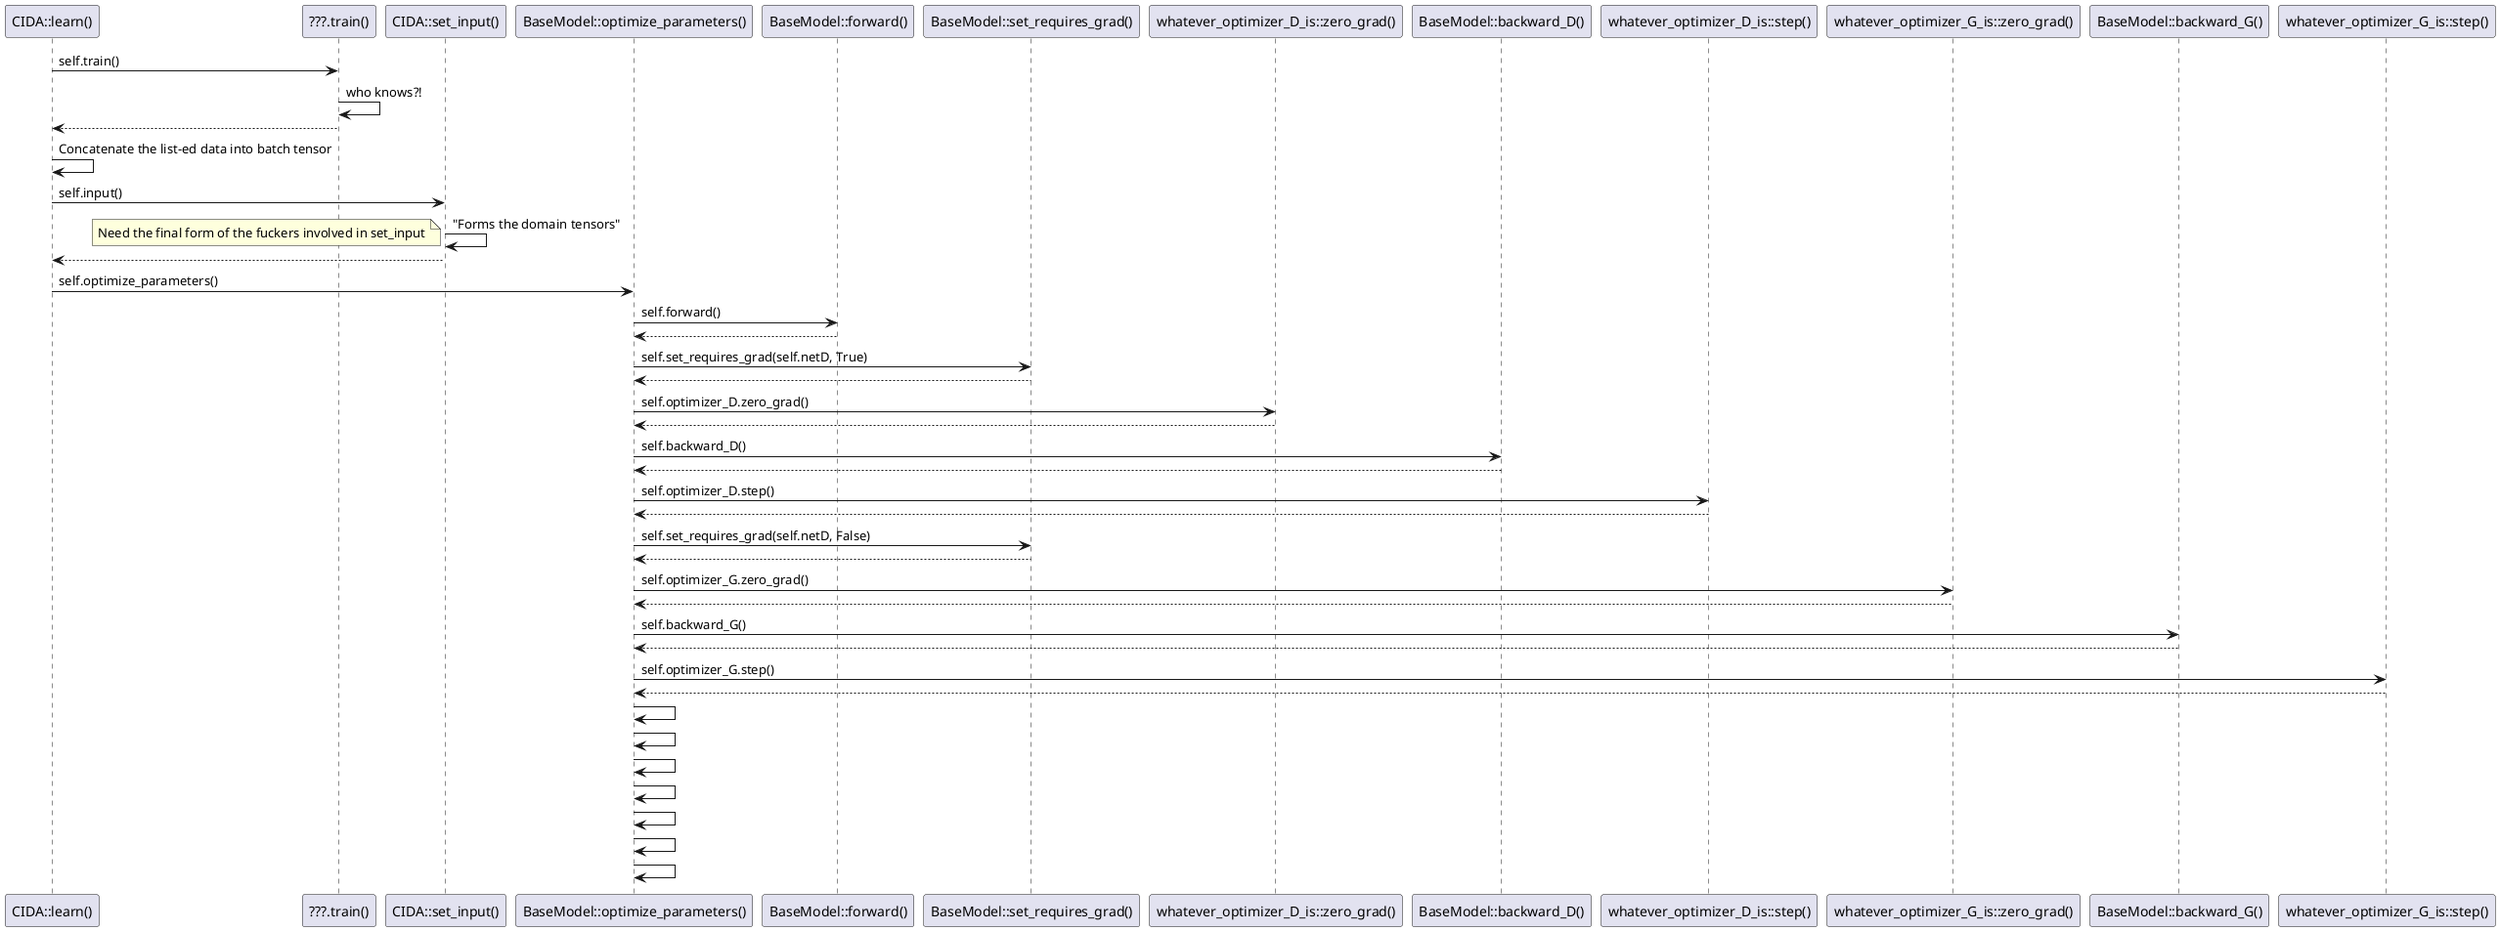 @startuml fug


"CIDA::learn()" -> "???.train()" : self.train()
"???.train()" -> "???.train()" : who knows?!
"???.train()" ---> "CIDA::learn()"

"CIDA::learn()" -> "CIDA::learn()" : Concatenate the list-ed data into batch tensor

"CIDA::learn()" -> "CIDA::set_input()" : self.input()
"CIDA::set_input()" -> "CIDA::set_input()" : "Forms the domain tensors"
note left: Need the final form of the fuckers involved in set_input
"CIDA::set_input()" --> "CIDA::learn()"

"CIDA::learn()" -> "BaseModel::optimize_parameters()" : self.optimize_parameters()

' Change these to new actors as required
"BaseModel::optimize_parameters()" -> "BaseModel::forward()" : self.forward()
"BaseModel::forward()" --> "BaseModel::optimize_parameters()"

"BaseModel::optimize_parameters()" -> "BaseModel::set_requires_grad()" : self.set_requires_grad(self.netD, True)
"BaseModel::set_requires_grad()" --> "BaseModel::optimize_parameters()"

"BaseModel::optimize_parameters()" -> "whatever_optimizer_D_is::zero_grad()" : self.optimizer_D.zero_grad()
"whatever_optimizer_D_is::zero_grad()" --> "BaseModel::optimize_parameters()"

"BaseModel::optimize_parameters()" -> "BaseModel::backward_D()" : self.backward_D()
"BaseModel::backward_D()" --> "BaseModel::optimize_parameters()"

"BaseModel::optimize_parameters()" -> "whatever_optimizer_D_is::step()" : self.optimizer_D.step()
"whatever_optimizer_D_is::step()" --> "BaseModel::optimize_parameters()"


"BaseModel::optimize_parameters()" -> "BaseModel::set_requires_grad()" : self.set_requires_grad(self.netD, False)
"BaseModel::set_requires_grad()" --> "BaseModel::optimize_parameters()"

"BaseModel::optimize_parameters()" -> "whatever_optimizer_G_is::zero_grad()" : self.optimizer_G.zero_grad()
"whatever_optimizer_G_is::zero_grad()" --> "BaseModel::optimize_parameters()"

"BaseModel::optimize_parameters()" -> "BaseModel::backward_G()" : self.backward_G()
"BaseModel::backward_G()" --> "BaseModel::optimize_parameters()"

"BaseModel::optimize_parameters()" -> "whatever_optimizer_G_is::step()" : self.optimizer_G.step()
"whatever_optimizer_G_is::step()" --> "BaseModel::optimize_parameters()"


"BaseModel::optimize_parameters()" -> "BaseModel::optimize_parameters()" :
"BaseModel::optimize_parameters()" -> "BaseModel::optimize_parameters()" :
"BaseModel::optimize_parameters()" -> "BaseModel::optimize_parameters()" :
"BaseModel::optimize_parameters()" -> "BaseModel::optimize_parameters()" :
"BaseModel::optimize_parameters()" -> "BaseModel::optimize_parameters()" :
"BaseModel::optimize_parameters()" -> "BaseModel::optimize_parameters()" :
"BaseModel::optimize_parameters()" -> "BaseModel::optimize_parameters()" :

@enduml